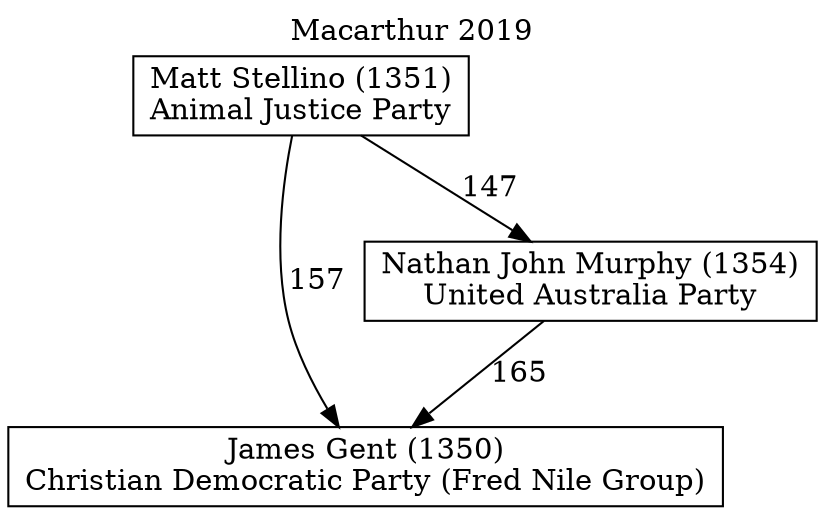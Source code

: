 // House preference flow
digraph "James Gent (1350)_Macarthur_2019" {
	graph [label="Macarthur 2019" labelloc=t mclimit=10]
	node [shape=box]
	"James Gent (1350)" [label="James Gent (1350)
Christian Democratic Party (Fred Nile Group)"]
	"Nathan John Murphy (1354)" [label="Nathan John Murphy (1354)
United Australia Party"]
	"Matt Stellino (1351)" [label="Matt Stellino (1351)
Animal Justice Party"]
	"Nathan John Murphy (1354)" -> "James Gent (1350)" [label=165]
	"Matt Stellino (1351)" -> "Nathan John Murphy (1354)" [label=147]
	"Matt Stellino (1351)" -> "James Gent (1350)" [label=157]
}
